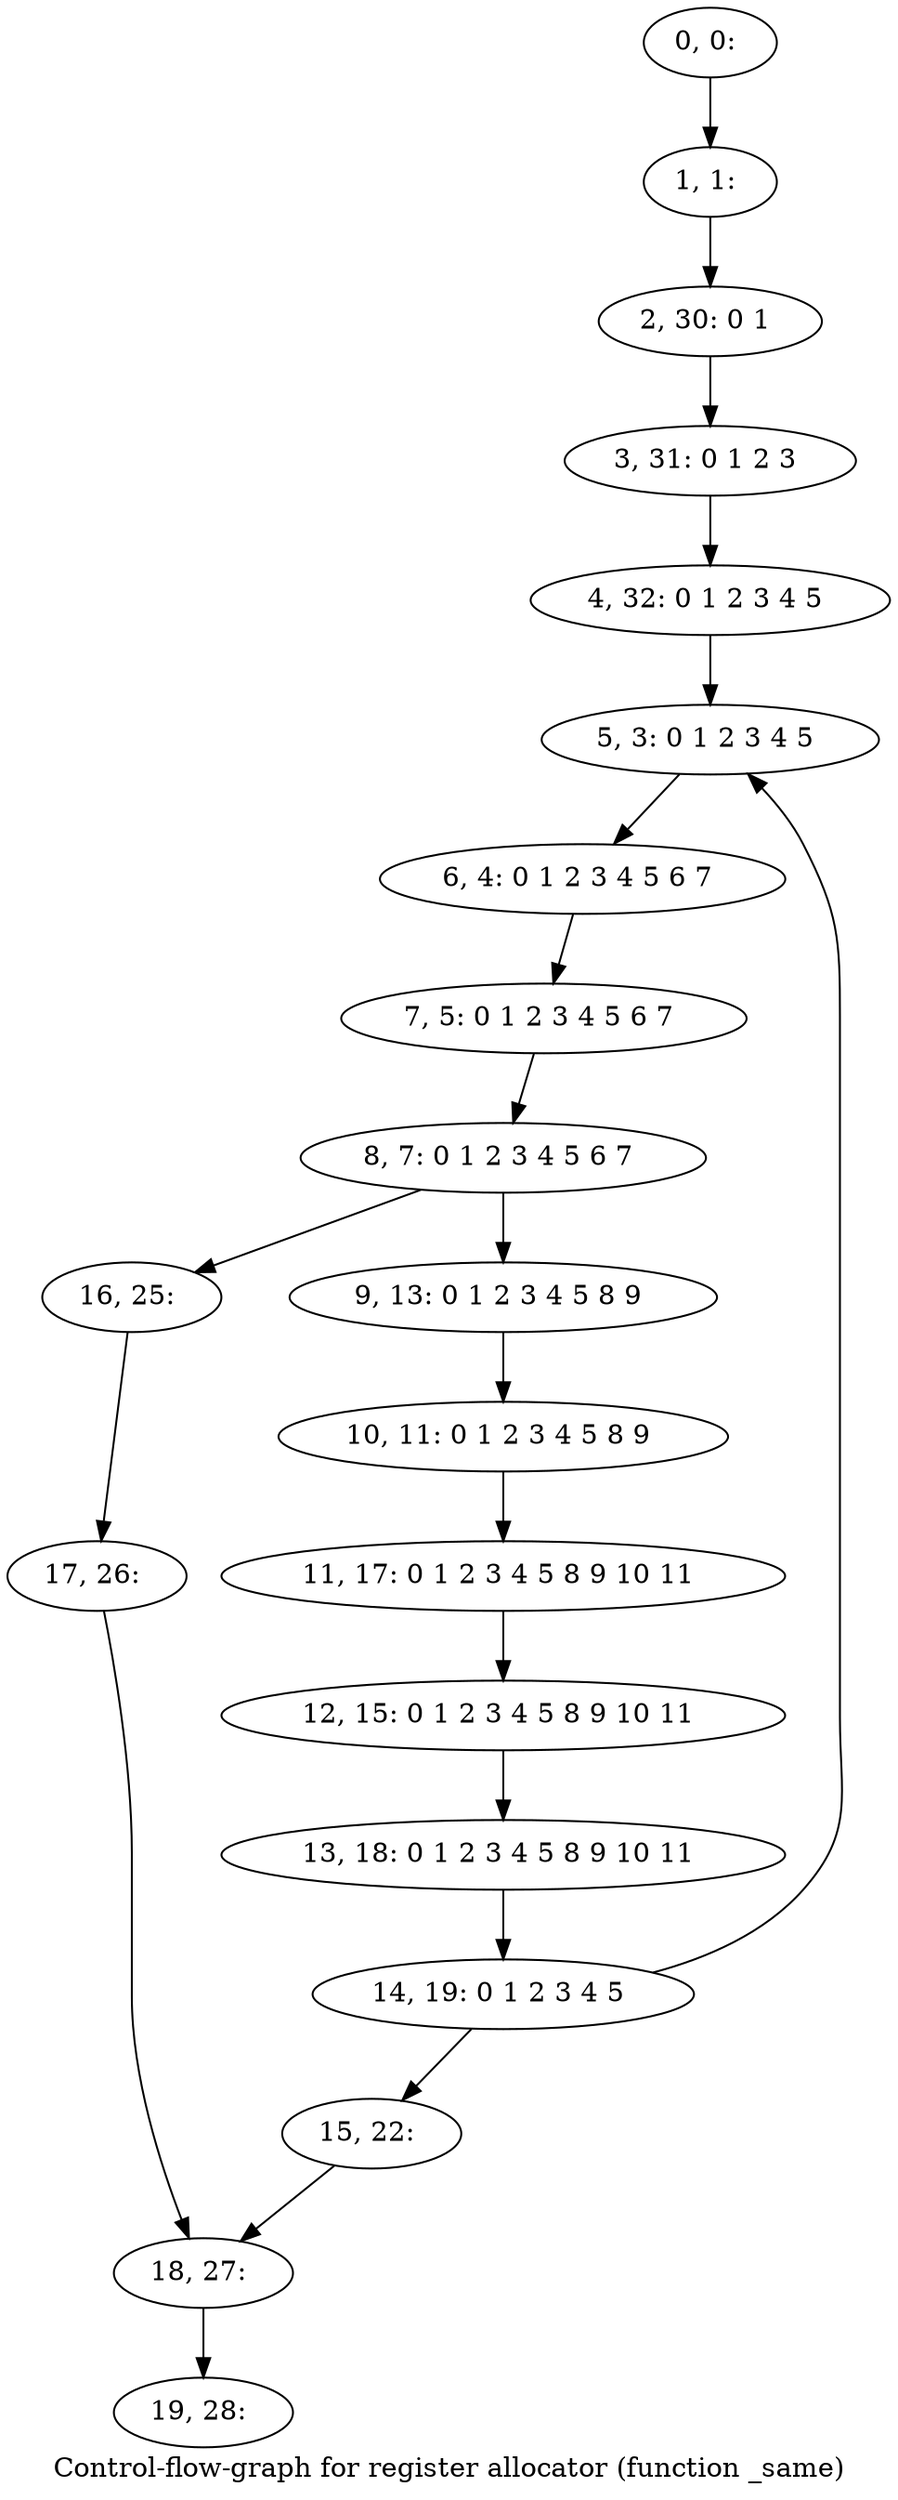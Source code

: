digraph G {
graph [label="Control-flow-graph for register allocator (function _same)"]
0[label="0, 0: "];
1[label="1, 1: "];
2[label="2, 30: 0 1 "];
3[label="3, 31: 0 1 2 3 "];
4[label="4, 32: 0 1 2 3 4 5 "];
5[label="5, 3: 0 1 2 3 4 5 "];
6[label="6, 4: 0 1 2 3 4 5 6 7 "];
7[label="7, 5: 0 1 2 3 4 5 6 7 "];
8[label="8, 7: 0 1 2 3 4 5 6 7 "];
9[label="9, 13: 0 1 2 3 4 5 8 9 "];
10[label="10, 11: 0 1 2 3 4 5 8 9 "];
11[label="11, 17: 0 1 2 3 4 5 8 9 10 11 "];
12[label="12, 15: 0 1 2 3 4 5 8 9 10 11 "];
13[label="13, 18: 0 1 2 3 4 5 8 9 10 11 "];
14[label="14, 19: 0 1 2 3 4 5 "];
15[label="15, 22: "];
16[label="16, 25: "];
17[label="17, 26: "];
18[label="18, 27: "];
19[label="19, 28: "];
0->1 ;
1->2 ;
2->3 ;
3->4 ;
4->5 ;
5->6 ;
6->7 ;
7->8 ;
8->9 ;
8->16 ;
9->10 ;
10->11 ;
11->12 ;
12->13 ;
13->14 ;
14->15 ;
14->5 ;
15->18 ;
16->17 ;
17->18 ;
18->19 ;
}
